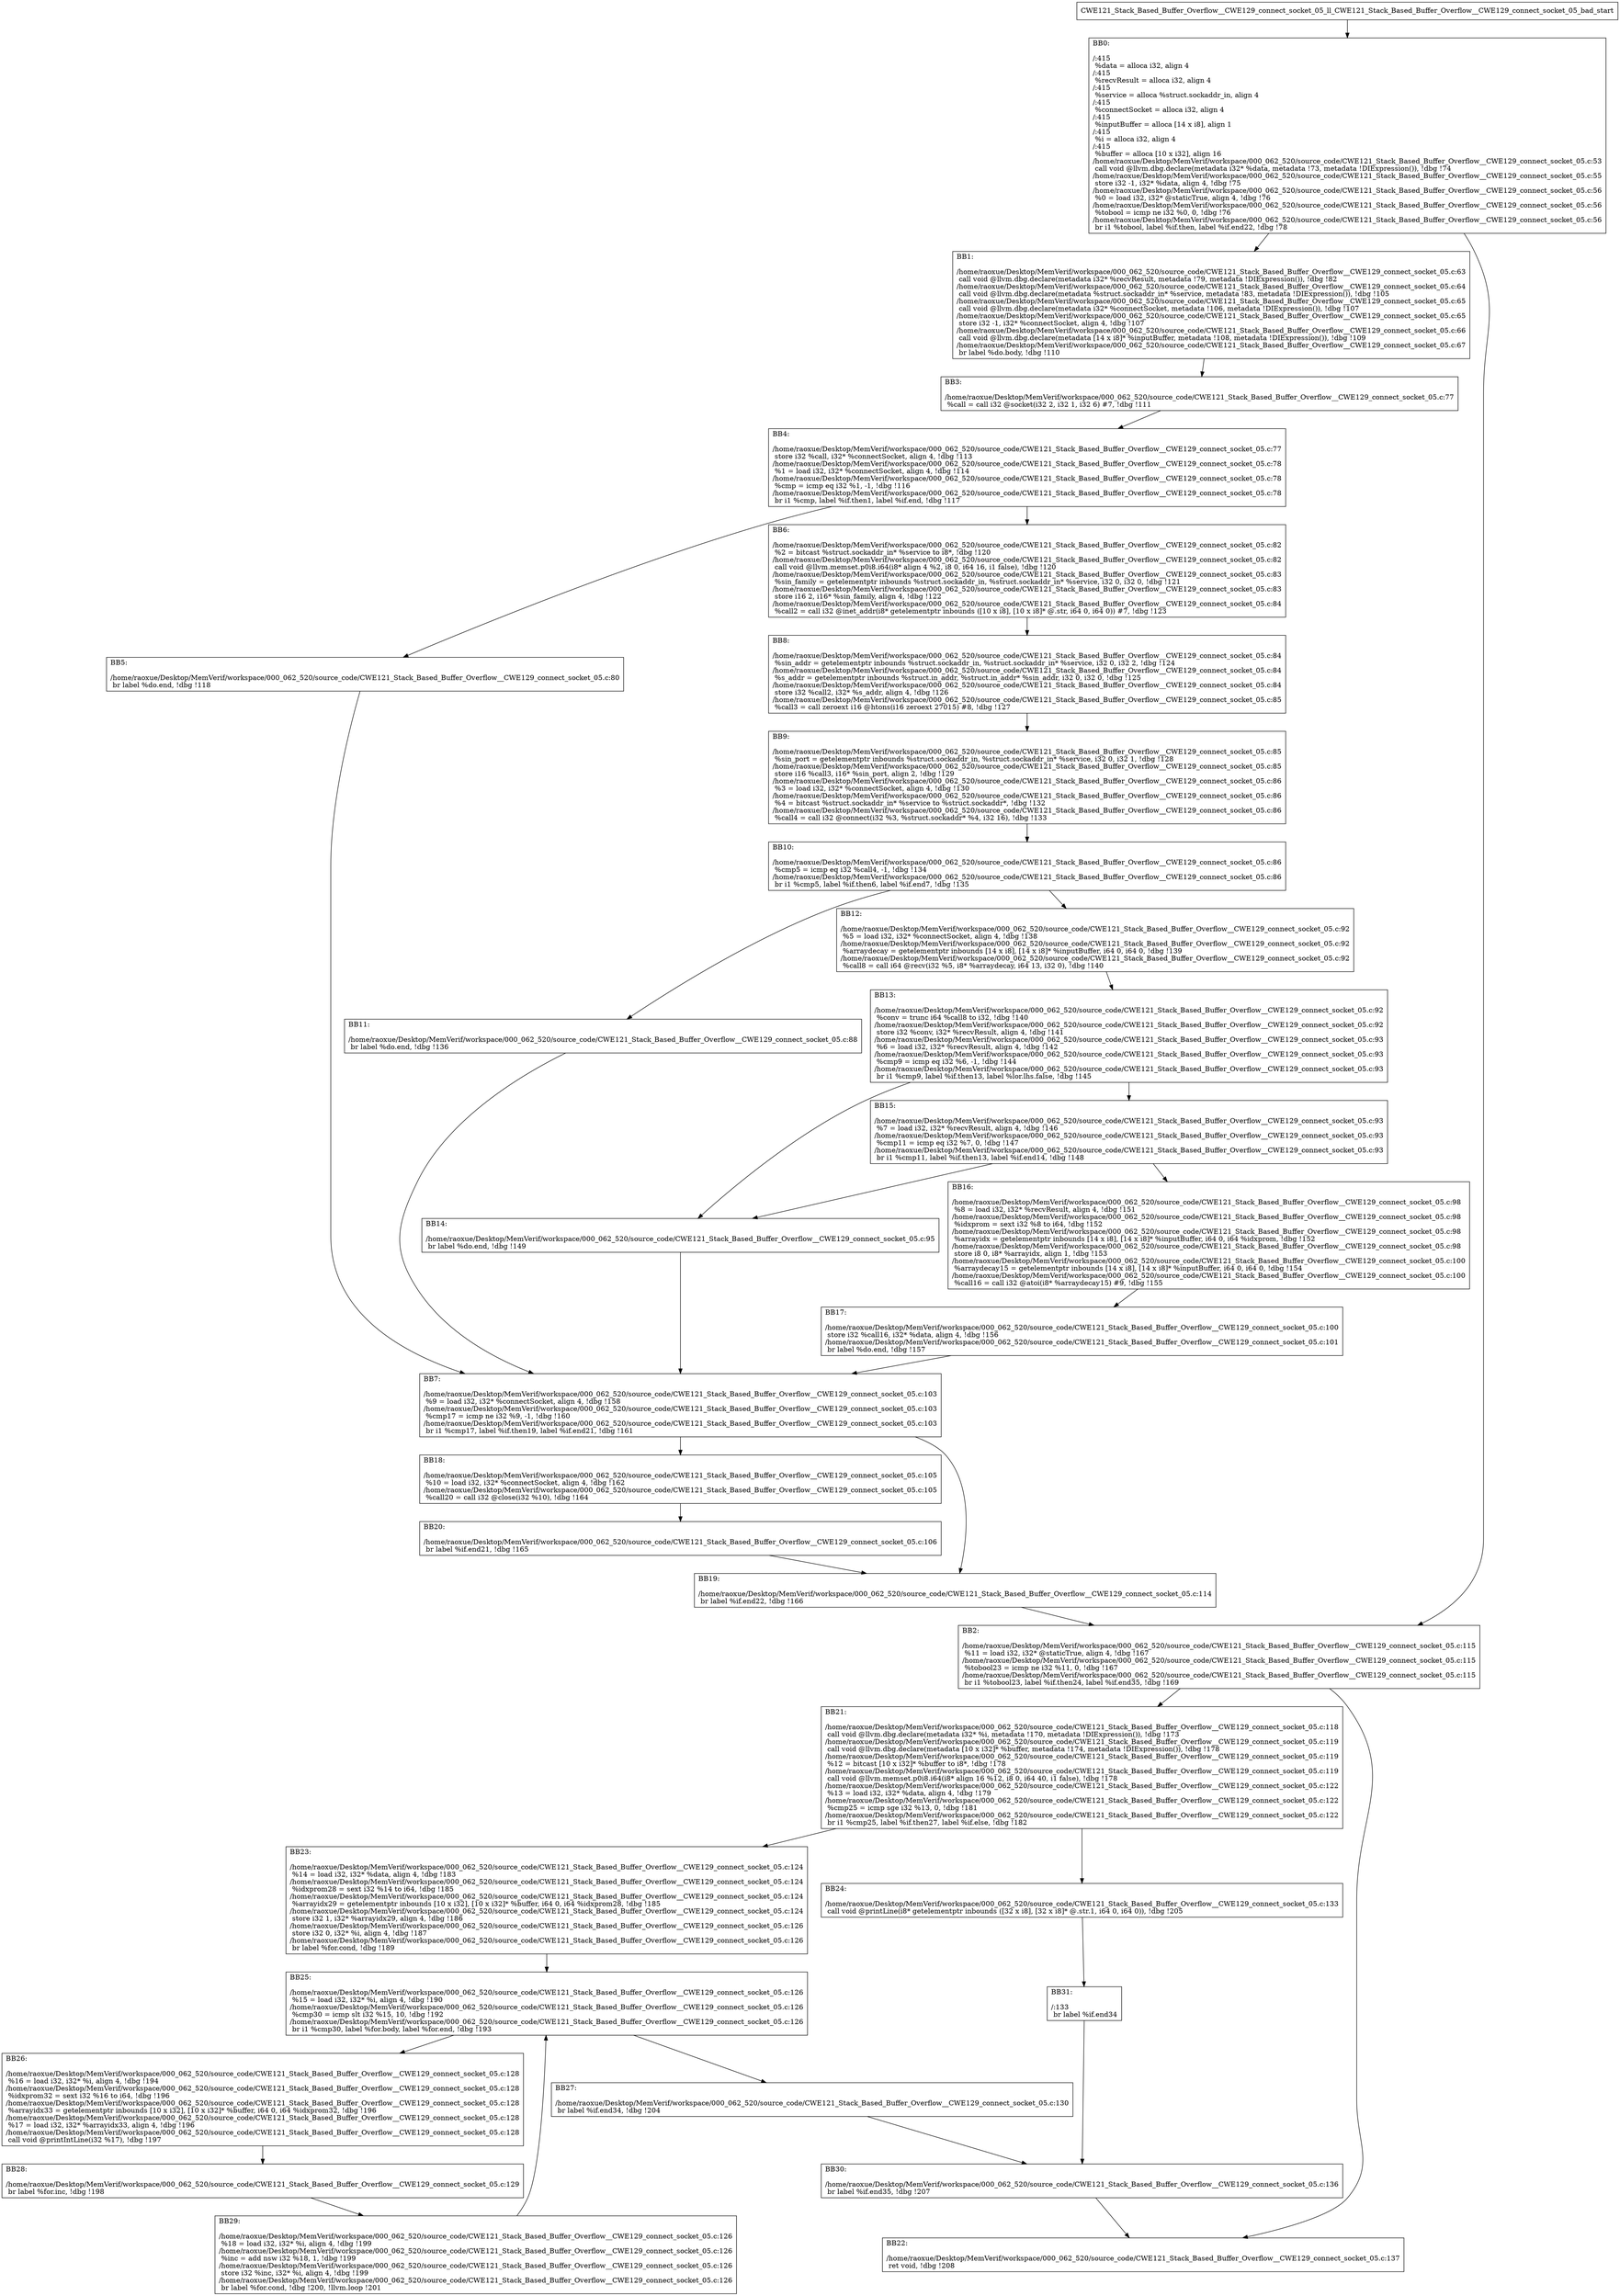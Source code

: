 digraph "CFG for'CWE121_Stack_Based_Buffer_Overflow__CWE129_connect_socket_05_ll_CWE121_Stack_Based_Buffer_Overflow__CWE129_connect_socket_05_bad' function" {
	BBCWE121_Stack_Based_Buffer_Overflow__CWE129_connect_socket_05_ll_CWE121_Stack_Based_Buffer_Overflow__CWE129_connect_socket_05_bad_start[shape=record,label="{CWE121_Stack_Based_Buffer_Overflow__CWE129_connect_socket_05_ll_CWE121_Stack_Based_Buffer_Overflow__CWE129_connect_socket_05_bad_start}"];
	BBCWE121_Stack_Based_Buffer_Overflow__CWE129_connect_socket_05_ll_CWE121_Stack_Based_Buffer_Overflow__CWE129_connect_socket_05_bad_start-> CWE121_Stack_Based_Buffer_Overflow__CWE129_connect_socket_05_ll_CWE121_Stack_Based_Buffer_Overflow__CWE129_connect_socket_05_badBB0;
	CWE121_Stack_Based_Buffer_Overflow__CWE129_connect_socket_05_ll_CWE121_Stack_Based_Buffer_Overflow__CWE129_connect_socket_05_badBB0 [shape=record, label="{BB0:\l\l/:415\l
  %data = alloca i32, align 4\l
/:415\l
  %recvResult = alloca i32, align 4\l
/:415\l
  %service = alloca %struct.sockaddr_in, align 4\l
/:415\l
  %connectSocket = alloca i32, align 4\l
/:415\l
  %inputBuffer = alloca [14 x i8], align 1\l
/:415\l
  %i = alloca i32, align 4\l
/:415\l
  %buffer = alloca [10 x i32], align 16\l
/home/raoxue/Desktop/MemVerif/workspace/000_062_520/source_code/CWE121_Stack_Based_Buffer_Overflow__CWE129_connect_socket_05.c:53\l
  call void @llvm.dbg.declare(metadata i32* %data, metadata !73, metadata !DIExpression()), !dbg !74\l
/home/raoxue/Desktop/MemVerif/workspace/000_062_520/source_code/CWE121_Stack_Based_Buffer_Overflow__CWE129_connect_socket_05.c:55\l
  store i32 -1, i32* %data, align 4, !dbg !75\l
/home/raoxue/Desktop/MemVerif/workspace/000_062_520/source_code/CWE121_Stack_Based_Buffer_Overflow__CWE129_connect_socket_05.c:56\l
  %0 = load i32, i32* @staticTrue, align 4, !dbg !76\l
/home/raoxue/Desktop/MemVerif/workspace/000_062_520/source_code/CWE121_Stack_Based_Buffer_Overflow__CWE129_connect_socket_05.c:56\l
  %tobool = icmp ne i32 %0, 0, !dbg !76\l
/home/raoxue/Desktop/MemVerif/workspace/000_062_520/source_code/CWE121_Stack_Based_Buffer_Overflow__CWE129_connect_socket_05.c:56\l
  br i1 %tobool, label %if.then, label %if.end22, !dbg !78\l
}"];
	CWE121_Stack_Based_Buffer_Overflow__CWE129_connect_socket_05_ll_CWE121_Stack_Based_Buffer_Overflow__CWE129_connect_socket_05_badBB0-> CWE121_Stack_Based_Buffer_Overflow__CWE129_connect_socket_05_ll_CWE121_Stack_Based_Buffer_Overflow__CWE129_connect_socket_05_badBB1;
	CWE121_Stack_Based_Buffer_Overflow__CWE129_connect_socket_05_ll_CWE121_Stack_Based_Buffer_Overflow__CWE129_connect_socket_05_badBB0-> CWE121_Stack_Based_Buffer_Overflow__CWE129_connect_socket_05_ll_CWE121_Stack_Based_Buffer_Overflow__CWE129_connect_socket_05_badBB2;
	CWE121_Stack_Based_Buffer_Overflow__CWE129_connect_socket_05_ll_CWE121_Stack_Based_Buffer_Overflow__CWE129_connect_socket_05_badBB1 [shape=record, label="{BB1:\l\l/home/raoxue/Desktop/MemVerif/workspace/000_062_520/source_code/CWE121_Stack_Based_Buffer_Overflow__CWE129_connect_socket_05.c:63\l
  call void @llvm.dbg.declare(metadata i32* %recvResult, metadata !79, metadata !DIExpression()), !dbg !82\l
/home/raoxue/Desktop/MemVerif/workspace/000_062_520/source_code/CWE121_Stack_Based_Buffer_Overflow__CWE129_connect_socket_05.c:64\l
  call void @llvm.dbg.declare(metadata %struct.sockaddr_in* %service, metadata !83, metadata !DIExpression()), !dbg !105\l
/home/raoxue/Desktop/MemVerif/workspace/000_062_520/source_code/CWE121_Stack_Based_Buffer_Overflow__CWE129_connect_socket_05.c:65\l
  call void @llvm.dbg.declare(metadata i32* %connectSocket, metadata !106, metadata !DIExpression()), !dbg !107\l
/home/raoxue/Desktop/MemVerif/workspace/000_062_520/source_code/CWE121_Stack_Based_Buffer_Overflow__CWE129_connect_socket_05.c:65\l
  store i32 -1, i32* %connectSocket, align 4, !dbg !107\l
/home/raoxue/Desktop/MemVerif/workspace/000_062_520/source_code/CWE121_Stack_Based_Buffer_Overflow__CWE129_connect_socket_05.c:66\l
  call void @llvm.dbg.declare(metadata [14 x i8]* %inputBuffer, metadata !108, metadata !DIExpression()), !dbg !109\l
/home/raoxue/Desktop/MemVerif/workspace/000_062_520/source_code/CWE121_Stack_Based_Buffer_Overflow__CWE129_connect_socket_05.c:67\l
  br label %do.body, !dbg !110\l
}"];
	CWE121_Stack_Based_Buffer_Overflow__CWE129_connect_socket_05_ll_CWE121_Stack_Based_Buffer_Overflow__CWE129_connect_socket_05_badBB1-> CWE121_Stack_Based_Buffer_Overflow__CWE129_connect_socket_05_ll_CWE121_Stack_Based_Buffer_Overflow__CWE129_connect_socket_05_badBB3;
	CWE121_Stack_Based_Buffer_Overflow__CWE129_connect_socket_05_ll_CWE121_Stack_Based_Buffer_Overflow__CWE129_connect_socket_05_badBB3 [shape=record, label="{BB3:\l\l/home/raoxue/Desktop/MemVerif/workspace/000_062_520/source_code/CWE121_Stack_Based_Buffer_Overflow__CWE129_connect_socket_05.c:77\l
  %call = call i32 @socket(i32 2, i32 1, i32 6) #7, !dbg !111\l
}"];
	CWE121_Stack_Based_Buffer_Overflow__CWE129_connect_socket_05_ll_CWE121_Stack_Based_Buffer_Overflow__CWE129_connect_socket_05_badBB3-> CWE121_Stack_Based_Buffer_Overflow__CWE129_connect_socket_05_ll_CWE121_Stack_Based_Buffer_Overflow__CWE129_connect_socket_05_badBB4;
	CWE121_Stack_Based_Buffer_Overflow__CWE129_connect_socket_05_ll_CWE121_Stack_Based_Buffer_Overflow__CWE129_connect_socket_05_badBB4 [shape=record, label="{BB4:\l\l/home/raoxue/Desktop/MemVerif/workspace/000_062_520/source_code/CWE121_Stack_Based_Buffer_Overflow__CWE129_connect_socket_05.c:77\l
  store i32 %call, i32* %connectSocket, align 4, !dbg !113\l
/home/raoxue/Desktop/MemVerif/workspace/000_062_520/source_code/CWE121_Stack_Based_Buffer_Overflow__CWE129_connect_socket_05.c:78\l
  %1 = load i32, i32* %connectSocket, align 4, !dbg !114\l
/home/raoxue/Desktop/MemVerif/workspace/000_062_520/source_code/CWE121_Stack_Based_Buffer_Overflow__CWE129_connect_socket_05.c:78\l
  %cmp = icmp eq i32 %1, -1, !dbg !116\l
/home/raoxue/Desktop/MemVerif/workspace/000_062_520/source_code/CWE121_Stack_Based_Buffer_Overflow__CWE129_connect_socket_05.c:78\l
  br i1 %cmp, label %if.then1, label %if.end, !dbg !117\l
}"];
	CWE121_Stack_Based_Buffer_Overflow__CWE129_connect_socket_05_ll_CWE121_Stack_Based_Buffer_Overflow__CWE129_connect_socket_05_badBB4-> CWE121_Stack_Based_Buffer_Overflow__CWE129_connect_socket_05_ll_CWE121_Stack_Based_Buffer_Overflow__CWE129_connect_socket_05_badBB5;
	CWE121_Stack_Based_Buffer_Overflow__CWE129_connect_socket_05_ll_CWE121_Stack_Based_Buffer_Overflow__CWE129_connect_socket_05_badBB4-> CWE121_Stack_Based_Buffer_Overflow__CWE129_connect_socket_05_ll_CWE121_Stack_Based_Buffer_Overflow__CWE129_connect_socket_05_badBB6;
	CWE121_Stack_Based_Buffer_Overflow__CWE129_connect_socket_05_ll_CWE121_Stack_Based_Buffer_Overflow__CWE129_connect_socket_05_badBB5 [shape=record, label="{BB5:\l\l/home/raoxue/Desktop/MemVerif/workspace/000_062_520/source_code/CWE121_Stack_Based_Buffer_Overflow__CWE129_connect_socket_05.c:80\l
  br label %do.end, !dbg !118\l
}"];
	CWE121_Stack_Based_Buffer_Overflow__CWE129_connect_socket_05_ll_CWE121_Stack_Based_Buffer_Overflow__CWE129_connect_socket_05_badBB5-> CWE121_Stack_Based_Buffer_Overflow__CWE129_connect_socket_05_ll_CWE121_Stack_Based_Buffer_Overflow__CWE129_connect_socket_05_badBB7;
	CWE121_Stack_Based_Buffer_Overflow__CWE129_connect_socket_05_ll_CWE121_Stack_Based_Buffer_Overflow__CWE129_connect_socket_05_badBB6 [shape=record, label="{BB6:\l\l/home/raoxue/Desktop/MemVerif/workspace/000_062_520/source_code/CWE121_Stack_Based_Buffer_Overflow__CWE129_connect_socket_05.c:82\l
  %2 = bitcast %struct.sockaddr_in* %service to i8*, !dbg !120\l
/home/raoxue/Desktop/MemVerif/workspace/000_062_520/source_code/CWE121_Stack_Based_Buffer_Overflow__CWE129_connect_socket_05.c:82\l
  call void @llvm.memset.p0i8.i64(i8* align 4 %2, i8 0, i64 16, i1 false), !dbg !120\l
/home/raoxue/Desktop/MemVerif/workspace/000_062_520/source_code/CWE121_Stack_Based_Buffer_Overflow__CWE129_connect_socket_05.c:83\l
  %sin_family = getelementptr inbounds %struct.sockaddr_in, %struct.sockaddr_in* %service, i32 0, i32 0, !dbg !121\l
/home/raoxue/Desktop/MemVerif/workspace/000_062_520/source_code/CWE121_Stack_Based_Buffer_Overflow__CWE129_connect_socket_05.c:83\l
  store i16 2, i16* %sin_family, align 4, !dbg !122\l
/home/raoxue/Desktop/MemVerif/workspace/000_062_520/source_code/CWE121_Stack_Based_Buffer_Overflow__CWE129_connect_socket_05.c:84\l
  %call2 = call i32 @inet_addr(i8* getelementptr inbounds ([10 x i8], [10 x i8]* @.str, i64 0, i64 0)) #7, !dbg !123\l
}"];
	CWE121_Stack_Based_Buffer_Overflow__CWE129_connect_socket_05_ll_CWE121_Stack_Based_Buffer_Overflow__CWE129_connect_socket_05_badBB6-> CWE121_Stack_Based_Buffer_Overflow__CWE129_connect_socket_05_ll_CWE121_Stack_Based_Buffer_Overflow__CWE129_connect_socket_05_badBB8;
	CWE121_Stack_Based_Buffer_Overflow__CWE129_connect_socket_05_ll_CWE121_Stack_Based_Buffer_Overflow__CWE129_connect_socket_05_badBB8 [shape=record, label="{BB8:\l\l/home/raoxue/Desktop/MemVerif/workspace/000_062_520/source_code/CWE121_Stack_Based_Buffer_Overflow__CWE129_connect_socket_05.c:84\l
  %sin_addr = getelementptr inbounds %struct.sockaddr_in, %struct.sockaddr_in* %service, i32 0, i32 2, !dbg !124\l
/home/raoxue/Desktop/MemVerif/workspace/000_062_520/source_code/CWE121_Stack_Based_Buffer_Overflow__CWE129_connect_socket_05.c:84\l
  %s_addr = getelementptr inbounds %struct.in_addr, %struct.in_addr* %sin_addr, i32 0, i32 0, !dbg !125\l
/home/raoxue/Desktop/MemVerif/workspace/000_062_520/source_code/CWE121_Stack_Based_Buffer_Overflow__CWE129_connect_socket_05.c:84\l
  store i32 %call2, i32* %s_addr, align 4, !dbg !126\l
/home/raoxue/Desktop/MemVerif/workspace/000_062_520/source_code/CWE121_Stack_Based_Buffer_Overflow__CWE129_connect_socket_05.c:85\l
  %call3 = call zeroext i16 @htons(i16 zeroext 27015) #8, !dbg !127\l
}"];
	CWE121_Stack_Based_Buffer_Overflow__CWE129_connect_socket_05_ll_CWE121_Stack_Based_Buffer_Overflow__CWE129_connect_socket_05_badBB8-> CWE121_Stack_Based_Buffer_Overflow__CWE129_connect_socket_05_ll_CWE121_Stack_Based_Buffer_Overflow__CWE129_connect_socket_05_badBB9;
	CWE121_Stack_Based_Buffer_Overflow__CWE129_connect_socket_05_ll_CWE121_Stack_Based_Buffer_Overflow__CWE129_connect_socket_05_badBB9 [shape=record, label="{BB9:\l\l/home/raoxue/Desktop/MemVerif/workspace/000_062_520/source_code/CWE121_Stack_Based_Buffer_Overflow__CWE129_connect_socket_05.c:85\l
  %sin_port = getelementptr inbounds %struct.sockaddr_in, %struct.sockaddr_in* %service, i32 0, i32 1, !dbg !128\l
/home/raoxue/Desktop/MemVerif/workspace/000_062_520/source_code/CWE121_Stack_Based_Buffer_Overflow__CWE129_connect_socket_05.c:85\l
  store i16 %call3, i16* %sin_port, align 2, !dbg !129\l
/home/raoxue/Desktop/MemVerif/workspace/000_062_520/source_code/CWE121_Stack_Based_Buffer_Overflow__CWE129_connect_socket_05.c:86\l
  %3 = load i32, i32* %connectSocket, align 4, !dbg !130\l
/home/raoxue/Desktop/MemVerif/workspace/000_062_520/source_code/CWE121_Stack_Based_Buffer_Overflow__CWE129_connect_socket_05.c:86\l
  %4 = bitcast %struct.sockaddr_in* %service to %struct.sockaddr*, !dbg !132\l
/home/raoxue/Desktop/MemVerif/workspace/000_062_520/source_code/CWE121_Stack_Based_Buffer_Overflow__CWE129_connect_socket_05.c:86\l
  %call4 = call i32 @connect(i32 %3, %struct.sockaddr* %4, i32 16), !dbg !133\l
}"];
	CWE121_Stack_Based_Buffer_Overflow__CWE129_connect_socket_05_ll_CWE121_Stack_Based_Buffer_Overflow__CWE129_connect_socket_05_badBB9-> CWE121_Stack_Based_Buffer_Overflow__CWE129_connect_socket_05_ll_CWE121_Stack_Based_Buffer_Overflow__CWE129_connect_socket_05_badBB10;
	CWE121_Stack_Based_Buffer_Overflow__CWE129_connect_socket_05_ll_CWE121_Stack_Based_Buffer_Overflow__CWE129_connect_socket_05_badBB10 [shape=record, label="{BB10:\l\l/home/raoxue/Desktop/MemVerif/workspace/000_062_520/source_code/CWE121_Stack_Based_Buffer_Overflow__CWE129_connect_socket_05.c:86\l
  %cmp5 = icmp eq i32 %call4, -1, !dbg !134\l
/home/raoxue/Desktop/MemVerif/workspace/000_062_520/source_code/CWE121_Stack_Based_Buffer_Overflow__CWE129_connect_socket_05.c:86\l
  br i1 %cmp5, label %if.then6, label %if.end7, !dbg !135\l
}"];
	CWE121_Stack_Based_Buffer_Overflow__CWE129_connect_socket_05_ll_CWE121_Stack_Based_Buffer_Overflow__CWE129_connect_socket_05_badBB10-> CWE121_Stack_Based_Buffer_Overflow__CWE129_connect_socket_05_ll_CWE121_Stack_Based_Buffer_Overflow__CWE129_connect_socket_05_badBB11;
	CWE121_Stack_Based_Buffer_Overflow__CWE129_connect_socket_05_ll_CWE121_Stack_Based_Buffer_Overflow__CWE129_connect_socket_05_badBB10-> CWE121_Stack_Based_Buffer_Overflow__CWE129_connect_socket_05_ll_CWE121_Stack_Based_Buffer_Overflow__CWE129_connect_socket_05_badBB12;
	CWE121_Stack_Based_Buffer_Overflow__CWE129_connect_socket_05_ll_CWE121_Stack_Based_Buffer_Overflow__CWE129_connect_socket_05_badBB11 [shape=record, label="{BB11:\l\l/home/raoxue/Desktop/MemVerif/workspace/000_062_520/source_code/CWE121_Stack_Based_Buffer_Overflow__CWE129_connect_socket_05.c:88\l
  br label %do.end, !dbg !136\l
}"];
	CWE121_Stack_Based_Buffer_Overflow__CWE129_connect_socket_05_ll_CWE121_Stack_Based_Buffer_Overflow__CWE129_connect_socket_05_badBB11-> CWE121_Stack_Based_Buffer_Overflow__CWE129_connect_socket_05_ll_CWE121_Stack_Based_Buffer_Overflow__CWE129_connect_socket_05_badBB7;
	CWE121_Stack_Based_Buffer_Overflow__CWE129_connect_socket_05_ll_CWE121_Stack_Based_Buffer_Overflow__CWE129_connect_socket_05_badBB12 [shape=record, label="{BB12:\l\l/home/raoxue/Desktop/MemVerif/workspace/000_062_520/source_code/CWE121_Stack_Based_Buffer_Overflow__CWE129_connect_socket_05.c:92\l
  %5 = load i32, i32* %connectSocket, align 4, !dbg !138\l
/home/raoxue/Desktop/MemVerif/workspace/000_062_520/source_code/CWE121_Stack_Based_Buffer_Overflow__CWE129_connect_socket_05.c:92\l
  %arraydecay = getelementptr inbounds [14 x i8], [14 x i8]* %inputBuffer, i64 0, i64 0, !dbg !139\l
/home/raoxue/Desktop/MemVerif/workspace/000_062_520/source_code/CWE121_Stack_Based_Buffer_Overflow__CWE129_connect_socket_05.c:92\l
  %call8 = call i64 @recv(i32 %5, i8* %arraydecay, i64 13, i32 0), !dbg !140\l
}"];
	CWE121_Stack_Based_Buffer_Overflow__CWE129_connect_socket_05_ll_CWE121_Stack_Based_Buffer_Overflow__CWE129_connect_socket_05_badBB12-> CWE121_Stack_Based_Buffer_Overflow__CWE129_connect_socket_05_ll_CWE121_Stack_Based_Buffer_Overflow__CWE129_connect_socket_05_badBB13;
	CWE121_Stack_Based_Buffer_Overflow__CWE129_connect_socket_05_ll_CWE121_Stack_Based_Buffer_Overflow__CWE129_connect_socket_05_badBB13 [shape=record, label="{BB13:\l\l/home/raoxue/Desktop/MemVerif/workspace/000_062_520/source_code/CWE121_Stack_Based_Buffer_Overflow__CWE129_connect_socket_05.c:92\l
  %conv = trunc i64 %call8 to i32, !dbg !140\l
/home/raoxue/Desktop/MemVerif/workspace/000_062_520/source_code/CWE121_Stack_Based_Buffer_Overflow__CWE129_connect_socket_05.c:92\l
  store i32 %conv, i32* %recvResult, align 4, !dbg !141\l
/home/raoxue/Desktop/MemVerif/workspace/000_062_520/source_code/CWE121_Stack_Based_Buffer_Overflow__CWE129_connect_socket_05.c:93\l
  %6 = load i32, i32* %recvResult, align 4, !dbg !142\l
/home/raoxue/Desktop/MemVerif/workspace/000_062_520/source_code/CWE121_Stack_Based_Buffer_Overflow__CWE129_connect_socket_05.c:93\l
  %cmp9 = icmp eq i32 %6, -1, !dbg !144\l
/home/raoxue/Desktop/MemVerif/workspace/000_062_520/source_code/CWE121_Stack_Based_Buffer_Overflow__CWE129_connect_socket_05.c:93\l
  br i1 %cmp9, label %if.then13, label %lor.lhs.false, !dbg !145\l
}"];
	CWE121_Stack_Based_Buffer_Overflow__CWE129_connect_socket_05_ll_CWE121_Stack_Based_Buffer_Overflow__CWE129_connect_socket_05_badBB13-> CWE121_Stack_Based_Buffer_Overflow__CWE129_connect_socket_05_ll_CWE121_Stack_Based_Buffer_Overflow__CWE129_connect_socket_05_badBB14;
	CWE121_Stack_Based_Buffer_Overflow__CWE129_connect_socket_05_ll_CWE121_Stack_Based_Buffer_Overflow__CWE129_connect_socket_05_badBB13-> CWE121_Stack_Based_Buffer_Overflow__CWE129_connect_socket_05_ll_CWE121_Stack_Based_Buffer_Overflow__CWE129_connect_socket_05_badBB15;
	CWE121_Stack_Based_Buffer_Overflow__CWE129_connect_socket_05_ll_CWE121_Stack_Based_Buffer_Overflow__CWE129_connect_socket_05_badBB15 [shape=record, label="{BB15:\l\l/home/raoxue/Desktop/MemVerif/workspace/000_062_520/source_code/CWE121_Stack_Based_Buffer_Overflow__CWE129_connect_socket_05.c:93\l
  %7 = load i32, i32* %recvResult, align 4, !dbg !146\l
/home/raoxue/Desktop/MemVerif/workspace/000_062_520/source_code/CWE121_Stack_Based_Buffer_Overflow__CWE129_connect_socket_05.c:93\l
  %cmp11 = icmp eq i32 %7, 0, !dbg !147\l
/home/raoxue/Desktop/MemVerif/workspace/000_062_520/source_code/CWE121_Stack_Based_Buffer_Overflow__CWE129_connect_socket_05.c:93\l
  br i1 %cmp11, label %if.then13, label %if.end14, !dbg !148\l
}"];
	CWE121_Stack_Based_Buffer_Overflow__CWE129_connect_socket_05_ll_CWE121_Stack_Based_Buffer_Overflow__CWE129_connect_socket_05_badBB15-> CWE121_Stack_Based_Buffer_Overflow__CWE129_connect_socket_05_ll_CWE121_Stack_Based_Buffer_Overflow__CWE129_connect_socket_05_badBB14;
	CWE121_Stack_Based_Buffer_Overflow__CWE129_connect_socket_05_ll_CWE121_Stack_Based_Buffer_Overflow__CWE129_connect_socket_05_badBB15-> CWE121_Stack_Based_Buffer_Overflow__CWE129_connect_socket_05_ll_CWE121_Stack_Based_Buffer_Overflow__CWE129_connect_socket_05_badBB16;
	CWE121_Stack_Based_Buffer_Overflow__CWE129_connect_socket_05_ll_CWE121_Stack_Based_Buffer_Overflow__CWE129_connect_socket_05_badBB14 [shape=record, label="{BB14:\l\l/home/raoxue/Desktop/MemVerif/workspace/000_062_520/source_code/CWE121_Stack_Based_Buffer_Overflow__CWE129_connect_socket_05.c:95\l
  br label %do.end, !dbg !149\l
}"];
	CWE121_Stack_Based_Buffer_Overflow__CWE129_connect_socket_05_ll_CWE121_Stack_Based_Buffer_Overflow__CWE129_connect_socket_05_badBB14-> CWE121_Stack_Based_Buffer_Overflow__CWE129_connect_socket_05_ll_CWE121_Stack_Based_Buffer_Overflow__CWE129_connect_socket_05_badBB7;
	CWE121_Stack_Based_Buffer_Overflow__CWE129_connect_socket_05_ll_CWE121_Stack_Based_Buffer_Overflow__CWE129_connect_socket_05_badBB16 [shape=record, label="{BB16:\l\l/home/raoxue/Desktop/MemVerif/workspace/000_062_520/source_code/CWE121_Stack_Based_Buffer_Overflow__CWE129_connect_socket_05.c:98\l
  %8 = load i32, i32* %recvResult, align 4, !dbg !151\l
/home/raoxue/Desktop/MemVerif/workspace/000_062_520/source_code/CWE121_Stack_Based_Buffer_Overflow__CWE129_connect_socket_05.c:98\l
  %idxprom = sext i32 %8 to i64, !dbg !152\l
/home/raoxue/Desktop/MemVerif/workspace/000_062_520/source_code/CWE121_Stack_Based_Buffer_Overflow__CWE129_connect_socket_05.c:98\l
  %arrayidx = getelementptr inbounds [14 x i8], [14 x i8]* %inputBuffer, i64 0, i64 %idxprom, !dbg !152\l
/home/raoxue/Desktop/MemVerif/workspace/000_062_520/source_code/CWE121_Stack_Based_Buffer_Overflow__CWE129_connect_socket_05.c:98\l
  store i8 0, i8* %arrayidx, align 1, !dbg !153\l
/home/raoxue/Desktop/MemVerif/workspace/000_062_520/source_code/CWE121_Stack_Based_Buffer_Overflow__CWE129_connect_socket_05.c:100\l
  %arraydecay15 = getelementptr inbounds [14 x i8], [14 x i8]* %inputBuffer, i64 0, i64 0, !dbg !154\l
/home/raoxue/Desktop/MemVerif/workspace/000_062_520/source_code/CWE121_Stack_Based_Buffer_Overflow__CWE129_connect_socket_05.c:100\l
  %call16 = call i32 @atoi(i8* %arraydecay15) #9, !dbg !155\l
}"];
	CWE121_Stack_Based_Buffer_Overflow__CWE129_connect_socket_05_ll_CWE121_Stack_Based_Buffer_Overflow__CWE129_connect_socket_05_badBB16-> CWE121_Stack_Based_Buffer_Overflow__CWE129_connect_socket_05_ll_CWE121_Stack_Based_Buffer_Overflow__CWE129_connect_socket_05_badBB17;
	CWE121_Stack_Based_Buffer_Overflow__CWE129_connect_socket_05_ll_CWE121_Stack_Based_Buffer_Overflow__CWE129_connect_socket_05_badBB17 [shape=record, label="{BB17:\l\l/home/raoxue/Desktop/MemVerif/workspace/000_062_520/source_code/CWE121_Stack_Based_Buffer_Overflow__CWE129_connect_socket_05.c:100\l
  store i32 %call16, i32* %data, align 4, !dbg !156\l
/home/raoxue/Desktop/MemVerif/workspace/000_062_520/source_code/CWE121_Stack_Based_Buffer_Overflow__CWE129_connect_socket_05.c:101\l
  br label %do.end, !dbg !157\l
}"];
	CWE121_Stack_Based_Buffer_Overflow__CWE129_connect_socket_05_ll_CWE121_Stack_Based_Buffer_Overflow__CWE129_connect_socket_05_badBB17-> CWE121_Stack_Based_Buffer_Overflow__CWE129_connect_socket_05_ll_CWE121_Stack_Based_Buffer_Overflow__CWE129_connect_socket_05_badBB7;
	CWE121_Stack_Based_Buffer_Overflow__CWE129_connect_socket_05_ll_CWE121_Stack_Based_Buffer_Overflow__CWE129_connect_socket_05_badBB7 [shape=record, label="{BB7:\l\l/home/raoxue/Desktop/MemVerif/workspace/000_062_520/source_code/CWE121_Stack_Based_Buffer_Overflow__CWE129_connect_socket_05.c:103\l
  %9 = load i32, i32* %connectSocket, align 4, !dbg !158\l
/home/raoxue/Desktop/MemVerif/workspace/000_062_520/source_code/CWE121_Stack_Based_Buffer_Overflow__CWE129_connect_socket_05.c:103\l
  %cmp17 = icmp ne i32 %9, -1, !dbg !160\l
/home/raoxue/Desktop/MemVerif/workspace/000_062_520/source_code/CWE121_Stack_Based_Buffer_Overflow__CWE129_connect_socket_05.c:103\l
  br i1 %cmp17, label %if.then19, label %if.end21, !dbg !161\l
}"];
	CWE121_Stack_Based_Buffer_Overflow__CWE129_connect_socket_05_ll_CWE121_Stack_Based_Buffer_Overflow__CWE129_connect_socket_05_badBB7-> CWE121_Stack_Based_Buffer_Overflow__CWE129_connect_socket_05_ll_CWE121_Stack_Based_Buffer_Overflow__CWE129_connect_socket_05_badBB18;
	CWE121_Stack_Based_Buffer_Overflow__CWE129_connect_socket_05_ll_CWE121_Stack_Based_Buffer_Overflow__CWE129_connect_socket_05_badBB7-> CWE121_Stack_Based_Buffer_Overflow__CWE129_connect_socket_05_ll_CWE121_Stack_Based_Buffer_Overflow__CWE129_connect_socket_05_badBB19;
	CWE121_Stack_Based_Buffer_Overflow__CWE129_connect_socket_05_ll_CWE121_Stack_Based_Buffer_Overflow__CWE129_connect_socket_05_badBB18 [shape=record, label="{BB18:\l\l/home/raoxue/Desktop/MemVerif/workspace/000_062_520/source_code/CWE121_Stack_Based_Buffer_Overflow__CWE129_connect_socket_05.c:105\l
  %10 = load i32, i32* %connectSocket, align 4, !dbg !162\l
/home/raoxue/Desktop/MemVerif/workspace/000_062_520/source_code/CWE121_Stack_Based_Buffer_Overflow__CWE129_connect_socket_05.c:105\l
  %call20 = call i32 @close(i32 %10), !dbg !164\l
}"];
	CWE121_Stack_Based_Buffer_Overflow__CWE129_connect_socket_05_ll_CWE121_Stack_Based_Buffer_Overflow__CWE129_connect_socket_05_badBB18-> CWE121_Stack_Based_Buffer_Overflow__CWE129_connect_socket_05_ll_CWE121_Stack_Based_Buffer_Overflow__CWE129_connect_socket_05_badBB20;
	CWE121_Stack_Based_Buffer_Overflow__CWE129_connect_socket_05_ll_CWE121_Stack_Based_Buffer_Overflow__CWE129_connect_socket_05_badBB20 [shape=record, label="{BB20:\l\l/home/raoxue/Desktop/MemVerif/workspace/000_062_520/source_code/CWE121_Stack_Based_Buffer_Overflow__CWE129_connect_socket_05.c:106\l
  br label %if.end21, !dbg !165\l
}"];
	CWE121_Stack_Based_Buffer_Overflow__CWE129_connect_socket_05_ll_CWE121_Stack_Based_Buffer_Overflow__CWE129_connect_socket_05_badBB20-> CWE121_Stack_Based_Buffer_Overflow__CWE129_connect_socket_05_ll_CWE121_Stack_Based_Buffer_Overflow__CWE129_connect_socket_05_badBB19;
	CWE121_Stack_Based_Buffer_Overflow__CWE129_connect_socket_05_ll_CWE121_Stack_Based_Buffer_Overflow__CWE129_connect_socket_05_badBB19 [shape=record, label="{BB19:\l\l/home/raoxue/Desktop/MemVerif/workspace/000_062_520/source_code/CWE121_Stack_Based_Buffer_Overflow__CWE129_connect_socket_05.c:114\l
  br label %if.end22, !dbg !166\l
}"];
	CWE121_Stack_Based_Buffer_Overflow__CWE129_connect_socket_05_ll_CWE121_Stack_Based_Buffer_Overflow__CWE129_connect_socket_05_badBB19-> CWE121_Stack_Based_Buffer_Overflow__CWE129_connect_socket_05_ll_CWE121_Stack_Based_Buffer_Overflow__CWE129_connect_socket_05_badBB2;
	CWE121_Stack_Based_Buffer_Overflow__CWE129_connect_socket_05_ll_CWE121_Stack_Based_Buffer_Overflow__CWE129_connect_socket_05_badBB2 [shape=record, label="{BB2:\l\l/home/raoxue/Desktop/MemVerif/workspace/000_062_520/source_code/CWE121_Stack_Based_Buffer_Overflow__CWE129_connect_socket_05.c:115\l
  %11 = load i32, i32* @staticTrue, align 4, !dbg !167\l
/home/raoxue/Desktop/MemVerif/workspace/000_062_520/source_code/CWE121_Stack_Based_Buffer_Overflow__CWE129_connect_socket_05.c:115\l
  %tobool23 = icmp ne i32 %11, 0, !dbg !167\l
/home/raoxue/Desktop/MemVerif/workspace/000_062_520/source_code/CWE121_Stack_Based_Buffer_Overflow__CWE129_connect_socket_05.c:115\l
  br i1 %tobool23, label %if.then24, label %if.end35, !dbg !169\l
}"];
	CWE121_Stack_Based_Buffer_Overflow__CWE129_connect_socket_05_ll_CWE121_Stack_Based_Buffer_Overflow__CWE129_connect_socket_05_badBB2-> CWE121_Stack_Based_Buffer_Overflow__CWE129_connect_socket_05_ll_CWE121_Stack_Based_Buffer_Overflow__CWE129_connect_socket_05_badBB21;
	CWE121_Stack_Based_Buffer_Overflow__CWE129_connect_socket_05_ll_CWE121_Stack_Based_Buffer_Overflow__CWE129_connect_socket_05_badBB2-> CWE121_Stack_Based_Buffer_Overflow__CWE129_connect_socket_05_ll_CWE121_Stack_Based_Buffer_Overflow__CWE129_connect_socket_05_badBB22;
	CWE121_Stack_Based_Buffer_Overflow__CWE129_connect_socket_05_ll_CWE121_Stack_Based_Buffer_Overflow__CWE129_connect_socket_05_badBB21 [shape=record, label="{BB21:\l\l/home/raoxue/Desktop/MemVerif/workspace/000_062_520/source_code/CWE121_Stack_Based_Buffer_Overflow__CWE129_connect_socket_05.c:118\l
  call void @llvm.dbg.declare(metadata i32* %i, metadata !170, metadata !DIExpression()), !dbg !173\l
/home/raoxue/Desktop/MemVerif/workspace/000_062_520/source_code/CWE121_Stack_Based_Buffer_Overflow__CWE129_connect_socket_05.c:119\l
  call void @llvm.dbg.declare(metadata [10 x i32]* %buffer, metadata !174, metadata !DIExpression()), !dbg !178\l
/home/raoxue/Desktop/MemVerif/workspace/000_062_520/source_code/CWE121_Stack_Based_Buffer_Overflow__CWE129_connect_socket_05.c:119\l
  %12 = bitcast [10 x i32]* %buffer to i8*, !dbg !178\l
/home/raoxue/Desktop/MemVerif/workspace/000_062_520/source_code/CWE121_Stack_Based_Buffer_Overflow__CWE129_connect_socket_05.c:119\l
  call void @llvm.memset.p0i8.i64(i8* align 16 %12, i8 0, i64 40, i1 false), !dbg !178\l
/home/raoxue/Desktop/MemVerif/workspace/000_062_520/source_code/CWE121_Stack_Based_Buffer_Overflow__CWE129_connect_socket_05.c:122\l
  %13 = load i32, i32* %data, align 4, !dbg !179\l
/home/raoxue/Desktop/MemVerif/workspace/000_062_520/source_code/CWE121_Stack_Based_Buffer_Overflow__CWE129_connect_socket_05.c:122\l
  %cmp25 = icmp sge i32 %13, 0, !dbg !181\l
/home/raoxue/Desktop/MemVerif/workspace/000_062_520/source_code/CWE121_Stack_Based_Buffer_Overflow__CWE129_connect_socket_05.c:122\l
  br i1 %cmp25, label %if.then27, label %if.else, !dbg !182\l
}"];
	CWE121_Stack_Based_Buffer_Overflow__CWE129_connect_socket_05_ll_CWE121_Stack_Based_Buffer_Overflow__CWE129_connect_socket_05_badBB21-> CWE121_Stack_Based_Buffer_Overflow__CWE129_connect_socket_05_ll_CWE121_Stack_Based_Buffer_Overflow__CWE129_connect_socket_05_badBB23;
	CWE121_Stack_Based_Buffer_Overflow__CWE129_connect_socket_05_ll_CWE121_Stack_Based_Buffer_Overflow__CWE129_connect_socket_05_badBB21-> CWE121_Stack_Based_Buffer_Overflow__CWE129_connect_socket_05_ll_CWE121_Stack_Based_Buffer_Overflow__CWE129_connect_socket_05_badBB24;
	CWE121_Stack_Based_Buffer_Overflow__CWE129_connect_socket_05_ll_CWE121_Stack_Based_Buffer_Overflow__CWE129_connect_socket_05_badBB23 [shape=record, label="{BB23:\l\l/home/raoxue/Desktop/MemVerif/workspace/000_062_520/source_code/CWE121_Stack_Based_Buffer_Overflow__CWE129_connect_socket_05.c:124\l
  %14 = load i32, i32* %data, align 4, !dbg !183\l
/home/raoxue/Desktop/MemVerif/workspace/000_062_520/source_code/CWE121_Stack_Based_Buffer_Overflow__CWE129_connect_socket_05.c:124\l
  %idxprom28 = sext i32 %14 to i64, !dbg !185\l
/home/raoxue/Desktop/MemVerif/workspace/000_062_520/source_code/CWE121_Stack_Based_Buffer_Overflow__CWE129_connect_socket_05.c:124\l
  %arrayidx29 = getelementptr inbounds [10 x i32], [10 x i32]* %buffer, i64 0, i64 %idxprom28, !dbg !185\l
/home/raoxue/Desktop/MemVerif/workspace/000_062_520/source_code/CWE121_Stack_Based_Buffer_Overflow__CWE129_connect_socket_05.c:124\l
  store i32 1, i32* %arrayidx29, align 4, !dbg !186\l
/home/raoxue/Desktop/MemVerif/workspace/000_062_520/source_code/CWE121_Stack_Based_Buffer_Overflow__CWE129_connect_socket_05.c:126\l
  store i32 0, i32* %i, align 4, !dbg !187\l
/home/raoxue/Desktop/MemVerif/workspace/000_062_520/source_code/CWE121_Stack_Based_Buffer_Overflow__CWE129_connect_socket_05.c:126\l
  br label %for.cond, !dbg !189\l
}"];
	CWE121_Stack_Based_Buffer_Overflow__CWE129_connect_socket_05_ll_CWE121_Stack_Based_Buffer_Overflow__CWE129_connect_socket_05_badBB23-> CWE121_Stack_Based_Buffer_Overflow__CWE129_connect_socket_05_ll_CWE121_Stack_Based_Buffer_Overflow__CWE129_connect_socket_05_badBB25;
	CWE121_Stack_Based_Buffer_Overflow__CWE129_connect_socket_05_ll_CWE121_Stack_Based_Buffer_Overflow__CWE129_connect_socket_05_badBB25 [shape=record, label="{BB25:\l\l/home/raoxue/Desktop/MemVerif/workspace/000_062_520/source_code/CWE121_Stack_Based_Buffer_Overflow__CWE129_connect_socket_05.c:126\l
  %15 = load i32, i32* %i, align 4, !dbg !190\l
/home/raoxue/Desktop/MemVerif/workspace/000_062_520/source_code/CWE121_Stack_Based_Buffer_Overflow__CWE129_connect_socket_05.c:126\l
  %cmp30 = icmp slt i32 %15, 10, !dbg !192\l
/home/raoxue/Desktop/MemVerif/workspace/000_062_520/source_code/CWE121_Stack_Based_Buffer_Overflow__CWE129_connect_socket_05.c:126\l
  br i1 %cmp30, label %for.body, label %for.end, !dbg !193\l
}"];
	CWE121_Stack_Based_Buffer_Overflow__CWE129_connect_socket_05_ll_CWE121_Stack_Based_Buffer_Overflow__CWE129_connect_socket_05_badBB25-> CWE121_Stack_Based_Buffer_Overflow__CWE129_connect_socket_05_ll_CWE121_Stack_Based_Buffer_Overflow__CWE129_connect_socket_05_badBB26;
	CWE121_Stack_Based_Buffer_Overflow__CWE129_connect_socket_05_ll_CWE121_Stack_Based_Buffer_Overflow__CWE129_connect_socket_05_badBB25-> CWE121_Stack_Based_Buffer_Overflow__CWE129_connect_socket_05_ll_CWE121_Stack_Based_Buffer_Overflow__CWE129_connect_socket_05_badBB27;
	CWE121_Stack_Based_Buffer_Overflow__CWE129_connect_socket_05_ll_CWE121_Stack_Based_Buffer_Overflow__CWE129_connect_socket_05_badBB26 [shape=record, label="{BB26:\l\l/home/raoxue/Desktop/MemVerif/workspace/000_062_520/source_code/CWE121_Stack_Based_Buffer_Overflow__CWE129_connect_socket_05.c:128\l
  %16 = load i32, i32* %i, align 4, !dbg !194\l
/home/raoxue/Desktop/MemVerif/workspace/000_062_520/source_code/CWE121_Stack_Based_Buffer_Overflow__CWE129_connect_socket_05.c:128\l
  %idxprom32 = sext i32 %16 to i64, !dbg !196\l
/home/raoxue/Desktop/MemVerif/workspace/000_062_520/source_code/CWE121_Stack_Based_Buffer_Overflow__CWE129_connect_socket_05.c:128\l
  %arrayidx33 = getelementptr inbounds [10 x i32], [10 x i32]* %buffer, i64 0, i64 %idxprom32, !dbg !196\l
/home/raoxue/Desktop/MemVerif/workspace/000_062_520/source_code/CWE121_Stack_Based_Buffer_Overflow__CWE129_connect_socket_05.c:128\l
  %17 = load i32, i32* %arrayidx33, align 4, !dbg !196\l
/home/raoxue/Desktop/MemVerif/workspace/000_062_520/source_code/CWE121_Stack_Based_Buffer_Overflow__CWE129_connect_socket_05.c:128\l
  call void @printIntLine(i32 %17), !dbg !197\l
}"];
	CWE121_Stack_Based_Buffer_Overflow__CWE129_connect_socket_05_ll_CWE121_Stack_Based_Buffer_Overflow__CWE129_connect_socket_05_badBB26-> CWE121_Stack_Based_Buffer_Overflow__CWE129_connect_socket_05_ll_CWE121_Stack_Based_Buffer_Overflow__CWE129_connect_socket_05_badBB28;
	CWE121_Stack_Based_Buffer_Overflow__CWE129_connect_socket_05_ll_CWE121_Stack_Based_Buffer_Overflow__CWE129_connect_socket_05_badBB28 [shape=record, label="{BB28:\l\l/home/raoxue/Desktop/MemVerif/workspace/000_062_520/source_code/CWE121_Stack_Based_Buffer_Overflow__CWE129_connect_socket_05.c:129\l
  br label %for.inc, !dbg !198\l
}"];
	CWE121_Stack_Based_Buffer_Overflow__CWE129_connect_socket_05_ll_CWE121_Stack_Based_Buffer_Overflow__CWE129_connect_socket_05_badBB28-> CWE121_Stack_Based_Buffer_Overflow__CWE129_connect_socket_05_ll_CWE121_Stack_Based_Buffer_Overflow__CWE129_connect_socket_05_badBB29;
	CWE121_Stack_Based_Buffer_Overflow__CWE129_connect_socket_05_ll_CWE121_Stack_Based_Buffer_Overflow__CWE129_connect_socket_05_badBB29 [shape=record, label="{BB29:\l\l/home/raoxue/Desktop/MemVerif/workspace/000_062_520/source_code/CWE121_Stack_Based_Buffer_Overflow__CWE129_connect_socket_05.c:126\l
  %18 = load i32, i32* %i, align 4, !dbg !199\l
/home/raoxue/Desktop/MemVerif/workspace/000_062_520/source_code/CWE121_Stack_Based_Buffer_Overflow__CWE129_connect_socket_05.c:126\l
  %inc = add nsw i32 %18, 1, !dbg !199\l
/home/raoxue/Desktop/MemVerif/workspace/000_062_520/source_code/CWE121_Stack_Based_Buffer_Overflow__CWE129_connect_socket_05.c:126\l
  store i32 %inc, i32* %i, align 4, !dbg !199\l
/home/raoxue/Desktop/MemVerif/workspace/000_062_520/source_code/CWE121_Stack_Based_Buffer_Overflow__CWE129_connect_socket_05.c:126\l
  br label %for.cond, !dbg !200, !llvm.loop !201\l
}"];
	CWE121_Stack_Based_Buffer_Overflow__CWE129_connect_socket_05_ll_CWE121_Stack_Based_Buffer_Overflow__CWE129_connect_socket_05_badBB29-> CWE121_Stack_Based_Buffer_Overflow__CWE129_connect_socket_05_ll_CWE121_Stack_Based_Buffer_Overflow__CWE129_connect_socket_05_badBB25;
	CWE121_Stack_Based_Buffer_Overflow__CWE129_connect_socket_05_ll_CWE121_Stack_Based_Buffer_Overflow__CWE129_connect_socket_05_badBB27 [shape=record, label="{BB27:\l\l/home/raoxue/Desktop/MemVerif/workspace/000_062_520/source_code/CWE121_Stack_Based_Buffer_Overflow__CWE129_connect_socket_05.c:130\l
  br label %if.end34, !dbg !204\l
}"];
	CWE121_Stack_Based_Buffer_Overflow__CWE129_connect_socket_05_ll_CWE121_Stack_Based_Buffer_Overflow__CWE129_connect_socket_05_badBB27-> CWE121_Stack_Based_Buffer_Overflow__CWE129_connect_socket_05_ll_CWE121_Stack_Based_Buffer_Overflow__CWE129_connect_socket_05_badBB30;
	CWE121_Stack_Based_Buffer_Overflow__CWE129_connect_socket_05_ll_CWE121_Stack_Based_Buffer_Overflow__CWE129_connect_socket_05_badBB24 [shape=record, label="{BB24:\l\l/home/raoxue/Desktop/MemVerif/workspace/000_062_520/source_code/CWE121_Stack_Based_Buffer_Overflow__CWE129_connect_socket_05.c:133\l
  call void @printLine(i8* getelementptr inbounds ([32 x i8], [32 x i8]* @.str.1, i64 0, i64 0)), !dbg !205\l
}"];
	CWE121_Stack_Based_Buffer_Overflow__CWE129_connect_socket_05_ll_CWE121_Stack_Based_Buffer_Overflow__CWE129_connect_socket_05_badBB24-> CWE121_Stack_Based_Buffer_Overflow__CWE129_connect_socket_05_ll_CWE121_Stack_Based_Buffer_Overflow__CWE129_connect_socket_05_badBB31;
	CWE121_Stack_Based_Buffer_Overflow__CWE129_connect_socket_05_ll_CWE121_Stack_Based_Buffer_Overflow__CWE129_connect_socket_05_badBB31 [shape=record, label="{BB31:\l\l/:133\l
  br label %if.end34\l
}"];
	CWE121_Stack_Based_Buffer_Overflow__CWE129_connect_socket_05_ll_CWE121_Stack_Based_Buffer_Overflow__CWE129_connect_socket_05_badBB31-> CWE121_Stack_Based_Buffer_Overflow__CWE129_connect_socket_05_ll_CWE121_Stack_Based_Buffer_Overflow__CWE129_connect_socket_05_badBB30;
	CWE121_Stack_Based_Buffer_Overflow__CWE129_connect_socket_05_ll_CWE121_Stack_Based_Buffer_Overflow__CWE129_connect_socket_05_badBB30 [shape=record, label="{BB30:\l\l/home/raoxue/Desktop/MemVerif/workspace/000_062_520/source_code/CWE121_Stack_Based_Buffer_Overflow__CWE129_connect_socket_05.c:136\l
  br label %if.end35, !dbg !207\l
}"];
	CWE121_Stack_Based_Buffer_Overflow__CWE129_connect_socket_05_ll_CWE121_Stack_Based_Buffer_Overflow__CWE129_connect_socket_05_badBB30-> CWE121_Stack_Based_Buffer_Overflow__CWE129_connect_socket_05_ll_CWE121_Stack_Based_Buffer_Overflow__CWE129_connect_socket_05_badBB22;
	CWE121_Stack_Based_Buffer_Overflow__CWE129_connect_socket_05_ll_CWE121_Stack_Based_Buffer_Overflow__CWE129_connect_socket_05_badBB22 [shape=record, label="{BB22:\l\l/home/raoxue/Desktop/MemVerif/workspace/000_062_520/source_code/CWE121_Stack_Based_Buffer_Overflow__CWE129_connect_socket_05.c:137\l
  ret void, !dbg !208\l
}"];
}
